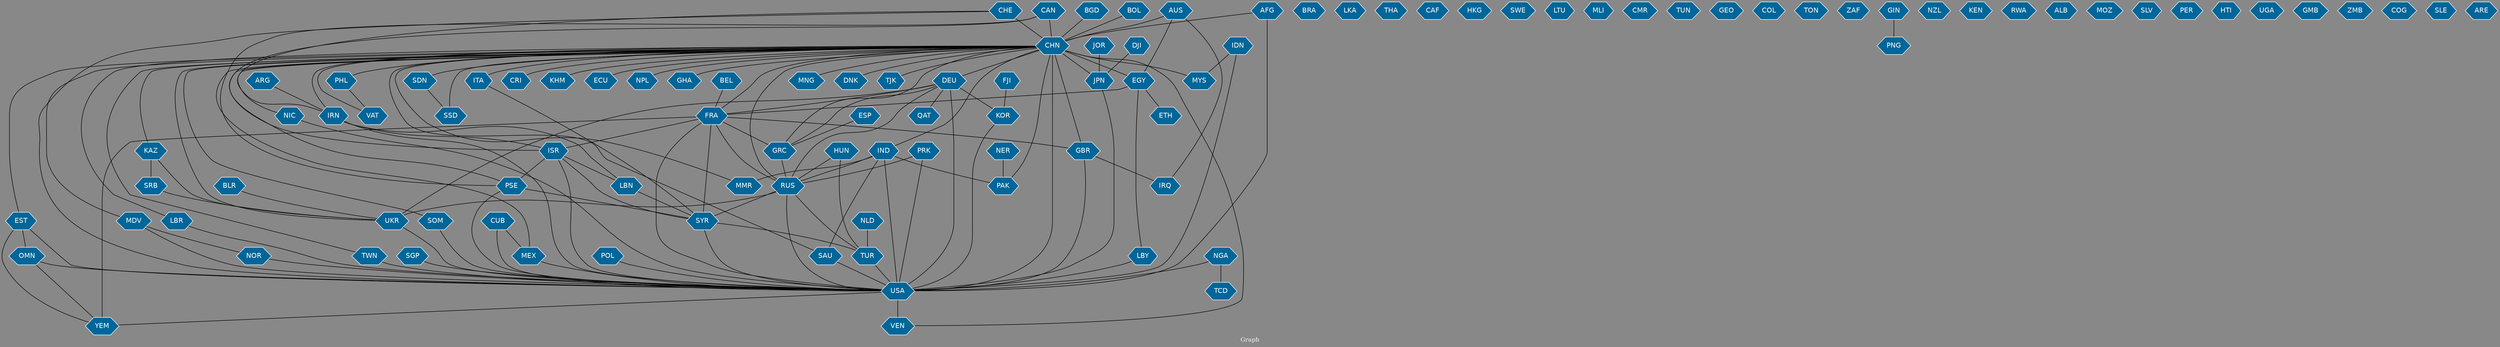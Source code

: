 // Countries together in item graph
graph {
	graph [bgcolor="#888888" fontcolor=white fontsize=12 label="Graph" outputorder=edgesfirst overlap=prism]
	node [color=white fillcolor="#006699" fontcolor=white fontname=Helvetica shape=hexagon style=filled]
	edge [arrowhead=open color=black fontcolor=white fontname=Courier fontsize=12]
		TUR [label=TUR]
		FRA [label=FRA]
		IRN [label=IRN]
		CHN [label=CHN]
		CAN [label=CAN]
		USA [label=USA]
		MEX [label=MEX]
		PHL [label=PHL]
		AFG [label=AFG]
		CHE [label=CHE]
		ISR [label=ISR]
		PSE [label=PSE]
		RUS [label=RUS]
		GBR [label=GBR]
		SGP [label=SGP]
		AUS [label=AUS]
		GRC [label=GRC]
		JPN [label=JPN]
		EGY [label=EGY]
		IRQ [label=IRQ]
		YEM [label=YEM]
		SAU [label=SAU]
		IND [label=IND]
		VAT [label=VAT]
		BRA [label=BRA]
		EST [label=EST]
		LKA [label=LKA]
		CRI [label=CRI]
		PAK [label=PAK]
		MYS [label=MYS]
		NER [label=NER]
		SYR [label=SYR]
		KHM [label=KHM]
		KOR [label=KOR]
		DEU [label=DEU]
		POL [label=POL]
		UKR [label=UKR]
		ECU [label=ECU]
		ARG [label=ARG]
		LBN [label=LBN]
		PRK [label=PRK]
		MMR [label=MMR]
		TCD [label=TCD]
		NGA [label=NGA]
		BOL [label=BOL]
		JOR [label=JOR]
		THA [label=THA]
		CAF [label=CAF]
		HKG [label=HKG]
		IDN [label=IDN]
		SWE [label=SWE]
		NPL [label=NPL]
		CUB [label=CUB]
		GHA [label=GHA]
		BEL [label=BEL]
		VEN [label=VEN]
		LTU [label=LTU]
		LBY [label=LBY]
		MLI [label=MLI]
		MDV [label=MDV]
		NOR [label=NOR]
		FJI [label=FJI]
		HUN [label=HUN]
		CMR [label=CMR]
		SRB [label=SRB]
		TUN [label=TUN]
		GEO [label=GEO]
		ESP [label=ESP]
		DJI [label=DJI]
		ITA [label=ITA]
		COL [label=COL]
		SSD [label=SSD]
		SDN [label=SDN]
		TON [label=TON]
		ZAF [label=ZAF]
		MNG [label=MNG]
		GIN [label=GIN]
		PNG [label=PNG]
		DNK [label=DNK]
		OMN [label=OMN]
		NZL [label=NZL]
		NLD [label=NLD]
		BGD [label=BGD]
		KEN [label=KEN]
		LBR [label=LBR]
		RWA [label=RWA]
		TWN [label=TWN]
		ALB [label=ALB]
		KAZ [label=KAZ]
		BLR [label=BLR]
		MOZ [label=MOZ]
		SLV [label=SLV]
		SOM [label=SOM]
		PER [label=PER]
		HTI [label=HTI]
		UGA [label=UGA]
		GMB [label=GMB]
		ZMB [label=ZMB]
		TJK [label=TJK]
		NIC [label=NIC]
		COG [label=COG]
		SLE [label=SLE]
		ETH [label=ETH]
		ARE [label=ARE]
		QAT [label=QAT]
			IDN -- MYS [weight=1]
			SYR -- TUR [weight=1]
			CUB -- MEX [weight=1]
			CHN -- NPL [weight=1]
			GIN -- PNG [weight=4]
			RUS -- TUR [weight=1]
			CHN -- SAU [weight=1]
			CHN -- VAT [weight=1]
			CHN -- DNK [weight=1]
			NLD -- TUR [weight=1]
			NIC -- USA [weight=1]
			CHN -- MEX [weight=2]
			CAN -- PSE [weight=2]
			AUS -- IRQ [weight=1]
			CHN -- MDV [weight=1]
			CHE -- USA [weight=1]
			CHN -- DEU [weight=1]
			KAZ -- UKR [weight=1]
			IRN -- ISR [weight=2]
			BEL -- FRA [weight=1]
			LBR -- USA [weight=1]
			LBY -- USA [weight=3]
			FRA -- YEM [weight=3]
			SDN -- SSD [weight=5]
			USA -- YEM [weight=2]
			TUR -- USA [weight=1]
			PHL -- VAT [weight=2]
			PRK -- USA [weight=2]
			CHN -- CRI [weight=2]
			CHN -- SDN [weight=4]
			CHN -- GRC [weight=3]
			ISR -- LBN [weight=4]
			IND -- SAU [weight=1]
			AUS -- EGY [weight=1]
			NGA -- USA [weight=1]
			DEU -- RUS [weight=2]
			JPN -- USA [weight=4]
			BGD -- CHN [weight=1]
			KOR -- USA [weight=1]
			CHN -- USA [weight=44]
			CHN -- GBR [weight=6]
			CHN -- EGY [weight=1]
			IDN -- USA [weight=1]
			EGY -- ETH [weight=1]
			RUS -- SYR [weight=2]
			EST -- OMN [weight=1]
			IND -- USA [weight=9]
			ARG -- IRN [weight=1]
			CHN -- IND [weight=4]
			OMN -- USA [weight=1]
			CHN -- TWN [weight=3]
			CHN -- PSE [weight=1]
			CHN -- GHA [weight=1]
			GBR -- USA [weight=3]
			CAN -- CHN [weight=4]
			BLR -- UKR [weight=1]
			DJI -- JPN [weight=1]
			CHN -- KAZ [weight=1]
			EGY -- FRA [weight=1]
			CHN -- JPN [weight=16]
			CHN -- VEN [weight=3]
			LBN -- SYR [weight=2]
			UKR -- USA [weight=2]
			PSE -- USA [weight=1]
			CHN -- FRA [weight=8]
			ISR -- USA [weight=1]
			DEU -- GRC [weight=2]
			FRA -- GRC [weight=1]
			DEU -- KOR [weight=1]
			POL -- USA [weight=1]
			GBR -- IRQ [weight=2]
			CHN -- NIC [weight=1]
			GRC -- RUS [weight=1]
			FRA -- USA [weight=6]
			DEU -- FRA [weight=1]
			ISR -- PSE [weight=6]
			IND -- PAK [weight=2]
			FRA -- GBR [weight=3]
			CHN -- SOM [weight=1]
			CHN -- KHM [weight=4]
			BOL -- CHN [weight=1]
			ITA -- SYR [weight=1]
			TWN -- USA [weight=4]
			CHN -- MMR [weight=4]
			CHE -- IRN [weight=1]
			CHN -- ITA [weight=2]
			FRA -- SYR [weight=4]
			MEX -- USA [weight=1]
			CHN -- MNG [weight=1]
			CHN -- SSD [weight=2]
			CHN -- PHL [weight=1]
			SOM -- USA [weight=1]
			CHN -- UKR [weight=2]
			RUS -- UKR [weight=7]
			FRA -- RUS [weight=1]
			IRN -- USA [weight=8]
			EST -- YEM [weight=1]
			MDV -- USA [weight=1]
			JOR -- JPN [weight=4]
			DEU -- QAT [weight=1]
			EGY -- LBY [weight=1]
			CHE -- CHN [weight=5]
			NGA -- TCD [weight=1]
			AFG -- USA [weight=2]
			SGP -- USA [weight=3]
			ESP -- GRC [weight=2]
			SYR -- USA [weight=1]
			DEU -- UKR [weight=3]
			OMN -- YEM [weight=1]
			IND -- MMR [weight=1]
			CAN -- ISR [weight=2]
			ISR -- SYR [weight=3]
			AFG -- CHN [weight=1]
			CHN -- LBR [weight=1]
			PSE -- SYR [weight=1]
			CHN -- TJK [weight=1]
			MDV -- NOR [weight=1]
			HUN -- TUR [weight=1]
			SRB -- UKR [weight=1]
			HUN -- RUS [weight=1]
			IND -- RUS [weight=1]
			NER -- PAK [weight=4]
			CHN -- IRN [weight=1]
			FJI -- KOR [weight=1]
			NOR -- USA [weight=1]
			CHN -- RUS [weight=5]
			CHN -- ECU [weight=3]
			RUS -- USA [weight=1]
			DEU -- USA [weight=2]
			KAZ -- SRB [weight=1]
			USA -- VEN [weight=4]
			CUB -- USA [weight=18]
			CHN -- MYS [weight=6]
			FRA -- ISR [weight=6]
			PRK -- RUS [weight=1]
			AUS -- CHN [weight=1]
			CHN -- PAK [weight=2]
			EST -- USA [weight=1]
			CHN -- EST [weight=1]
			IRN -- LBN [weight=1]
			SAU -- USA [weight=5]
}